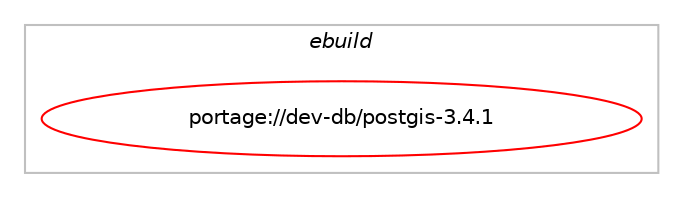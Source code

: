 digraph prolog {

# *************
# Graph options
# *************

newrank=true;
concentrate=true;
compound=true;
graph [rankdir=LR,fontname=Helvetica,fontsize=10,ranksep=1.5];#, ranksep=2.5, nodesep=0.2];
edge  [arrowhead=vee];
node  [fontname=Helvetica,fontsize=10];

# **********
# The ebuild
# **********

subgraph cluster_leftcol {
color=gray;
label=<<i>ebuild</i>>;
id [label="portage://dev-db/postgis-3.4.1", color=red, width=4, href="../dev-db/postgis-3.4.1.svg"];
}

# ****************
# The dependencies
# ****************

subgraph cluster_midcol {
color=gray;
label=<<i>dependencies</i>>;
subgraph cluster_compile {
fillcolor="#eeeeee";
style=filled;
label=<<i>compile</i>>;
# *** BEGIN UNKNOWN DEPENDENCY TYPE (TODO) ***
# id -> equal(use_conditional_group(positive,address-standardizer,portage://dev-db/postgis-3.4.1,[package_dependency(portage://dev-db/postgis-3.4.1,install,no,dev-libs,libpcre2,none,[,,],[],[])]))
# *** END UNKNOWN DEPENDENCY TYPE (TODO) ***

# *** BEGIN UNKNOWN DEPENDENCY TYPE (TODO) ***
# id -> equal(use_conditional_group(positive,doc,portage://dev-db/postgis-3.4.1,[package_dependency(portage://dev-db/postgis-3.4.1,install,no,app-text,docbook-xsl-stylesheets,none,[,,],[],[]),package_dependency(portage://dev-db/postgis-3.4.1,install,no,app-text,docbook-xml-dtd,none,[,,],[slot(4.5)],[]),package_dependency(portage://dev-db/postgis-3.4.1,install,no,dev-libs,libxslt,none,[,,],[],[]),package_dependency(portage://dev-db/postgis-3.4.1,install,no,virtual,imagemagick-tools,none,[,,],[],[use(enable(png),none)])]))
# *** END UNKNOWN DEPENDENCY TYPE (TODO) ***

# *** BEGIN UNKNOWN DEPENDENCY TYPE (TODO) ***
# id -> equal(use_conditional_group(positive,gtk,portage://dev-db/postgis-3.4.1,[package_dependency(portage://dev-db/postgis-3.4.1,install,no,x11-libs,gtk+,none,[,,],[slot(2)],[])]))
# *** END UNKNOWN DEPENDENCY TYPE (TODO) ***

# *** BEGIN UNKNOWN DEPENDENCY TYPE (TODO) ***
# id -> equal(use_conditional_group(positive,postgres_targets_postgres12,portage://dev-db/postgis-3.4.1,[package_dependency(portage://dev-db/postgis-3.4.1,install,no,dev-db,postgresql,none,[,,],[slot(12),equal],[use(enable(server),none)])]))
# *** END UNKNOWN DEPENDENCY TYPE (TODO) ***

# *** BEGIN UNKNOWN DEPENDENCY TYPE (TODO) ***
# id -> equal(use_conditional_group(positive,postgres_targets_postgres13,portage://dev-db/postgis-3.4.1,[package_dependency(portage://dev-db/postgis-3.4.1,install,no,dev-db,postgresql,none,[,,],[slot(13),equal],[use(enable(server),none)])]))
# *** END UNKNOWN DEPENDENCY TYPE (TODO) ***

# *** BEGIN UNKNOWN DEPENDENCY TYPE (TODO) ***
# id -> equal(use_conditional_group(positive,postgres_targets_postgres14,portage://dev-db/postgis-3.4.1,[package_dependency(portage://dev-db/postgis-3.4.1,install,no,dev-db,postgresql,none,[,,],[slot(14),equal],[use(enable(server),none)])]))
# *** END UNKNOWN DEPENDENCY TYPE (TODO) ***

# *** BEGIN UNKNOWN DEPENDENCY TYPE (TODO) ***
# id -> equal(use_conditional_group(positive,postgres_targets_postgres15,portage://dev-db/postgis-3.4.1,[package_dependency(portage://dev-db/postgis-3.4.1,install,no,dev-db,postgresql,none,[,,],[slot(15),equal],[use(enable(server),none)])]))
# *** END UNKNOWN DEPENDENCY TYPE (TODO) ***

# *** BEGIN UNKNOWN DEPENDENCY TYPE (TODO) ***
# id -> equal(use_conditional_group(positive,postgres_targets_postgres16,portage://dev-db/postgis-3.4.1,[package_dependency(portage://dev-db/postgis-3.4.1,install,no,dev-db,postgresql,none,[,,],[slot(16),equal],[use(enable(server),none)])]))
# *** END UNKNOWN DEPENDENCY TYPE (TODO) ***

# *** BEGIN UNKNOWN DEPENDENCY TYPE (TODO) ***
# id -> equal(package_dependency(portage://dev-db/postgis-3.4.1,install,no,dev-libs,json-c,none,[,,],any_same_slot,[]))
# *** END UNKNOWN DEPENDENCY TYPE (TODO) ***

# *** BEGIN UNKNOWN DEPENDENCY TYPE (TODO) ***
# id -> equal(package_dependency(portage://dev-db/postgis-3.4.1,install,no,dev-libs,libxml2,none,[,,],[slot(2)],[]))
# *** END UNKNOWN DEPENDENCY TYPE (TODO) ***

# *** BEGIN UNKNOWN DEPENDENCY TYPE (TODO) ***
# id -> equal(package_dependency(portage://dev-db/postgis-3.4.1,install,no,dev-libs,protobuf-c,none,[,,],any_same_slot,[]))
# *** END UNKNOWN DEPENDENCY TYPE (TODO) ***

# *** BEGIN UNKNOWN DEPENDENCY TYPE (TODO) ***
# id -> equal(package_dependency(portage://dev-db/postgis-3.4.1,install,no,sci-libs,gdal,greaterequal,[1.10.0,,,1.10.0],any_same_slot,[]))
# *** END UNKNOWN DEPENDENCY TYPE (TODO) ***

# *** BEGIN UNKNOWN DEPENDENCY TYPE (TODO) ***
# id -> equal(package_dependency(portage://dev-db/postgis-3.4.1,install,no,sci-libs,geos,greaterequal,[3.9.0,,,3.9.0],[],[]))
# *** END UNKNOWN DEPENDENCY TYPE (TODO) ***

# *** BEGIN UNKNOWN DEPENDENCY TYPE (TODO) ***
# id -> equal(package_dependency(portage://dev-db/postgis-3.4.1,install,no,sci-libs,proj,greaterequal,[6.1.0,,,6.1.0],any_same_slot,[]))
# *** END UNKNOWN DEPENDENCY TYPE (TODO) ***

# *** BEGIN UNKNOWN DEPENDENCY TYPE (TODO) ***
# id -> equal(package_dependency(portage://dev-db/postgis-3.4.1,install,no,virtual,pkgconfig,none,[,,],[],[]))
# *** END UNKNOWN DEPENDENCY TYPE (TODO) ***

}
subgraph cluster_compileandrun {
fillcolor="#eeeeee";
style=filled;
label=<<i>compile and run</i>>;
}
subgraph cluster_run {
fillcolor="#eeeeee";
style=filled;
label=<<i>run</i>>;
# *** BEGIN UNKNOWN DEPENDENCY TYPE (TODO) ***
# id -> equal(use_conditional_group(positive,address-standardizer,portage://dev-db/postgis-3.4.1,[package_dependency(portage://dev-db/postgis-3.4.1,run,no,dev-libs,libpcre2,none,[,,],[],[])]))
# *** END UNKNOWN DEPENDENCY TYPE (TODO) ***

# *** BEGIN UNKNOWN DEPENDENCY TYPE (TODO) ***
# id -> equal(use_conditional_group(positive,gtk,portage://dev-db/postgis-3.4.1,[package_dependency(portage://dev-db/postgis-3.4.1,run,no,x11-libs,gtk+,none,[,,],[slot(2)],[])]))
# *** END UNKNOWN DEPENDENCY TYPE (TODO) ***

# *** BEGIN UNKNOWN DEPENDENCY TYPE (TODO) ***
# id -> equal(use_conditional_group(positive,postgres_targets_postgres12,portage://dev-db/postgis-3.4.1,[package_dependency(portage://dev-db/postgis-3.4.1,run,no,dev-db,postgresql,none,[,,],[slot(12),equal],[use(enable(server),none)])]))
# *** END UNKNOWN DEPENDENCY TYPE (TODO) ***

# *** BEGIN UNKNOWN DEPENDENCY TYPE (TODO) ***
# id -> equal(use_conditional_group(positive,postgres_targets_postgres13,portage://dev-db/postgis-3.4.1,[package_dependency(portage://dev-db/postgis-3.4.1,run,no,dev-db,postgresql,none,[,,],[slot(13),equal],[use(enable(server),none)])]))
# *** END UNKNOWN DEPENDENCY TYPE (TODO) ***

# *** BEGIN UNKNOWN DEPENDENCY TYPE (TODO) ***
# id -> equal(use_conditional_group(positive,postgres_targets_postgres14,portage://dev-db/postgis-3.4.1,[package_dependency(portage://dev-db/postgis-3.4.1,run,no,dev-db,postgresql,none,[,,],[slot(14),equal],[use(enable(server),none)])]))
# *** END UNKNOWN DEPENDENCY TYPE (TODO) ***

# *** BEGIN UNKNOWN DEPENDENCY TYPE (TODO) ***
# id -> equal(use_conditional_group(positive,postgres_targets_postgres15,portage://dev-db/postgis-3.4.1,[package_dependency(portage://dev-db/postgis-3.4.1,run,no,dev-db,postgresql,none,[,,],[slot(15),equal],[use(enable(server),none)])]))
# *** END UNKNOWN DEPENDENCY TYPE (TODO) ***

# *** BEGIN UNKNOWN DEPENDENCY TYPE (TODO) ***
# id -> equal(use_conditional_group(positive,postgres_targets_postgres16,portage://dev-db/postgis-3.4.1,[package_dependency(portage://dev-db/postgis-3.4.1,run,no,dev-db,postgresql,none,[,,],[slot(16),equal],[use(enable(server),none)])]))
# *** END UNKNOWN DEPENDENCY TYPE (TODO) ***

# *** BEGIN UNKNOWN DEPENDENCY TYPE (TODO) ***
# id -> equal(package_dependency(portage://dev-db/postgis-3.4.1,run,no,dev-libs,json-c,none,[,,],any_same_slot,[]))
# *** END UNKNOWN DEPENDENCY TYPE (TODO) ***

# *** BEGIN UNKNOWN DEPENDENCY TYPE (TODO) ***
# id -> equal(package_dependency(portage://dev-db/postgis-3.4.1,run,no,dev-libs,libxml2,none,[,,],[slot(2)],[]))
# *** END UNKNOWN DEPENDENCY TYPE (TODO) ***

# *** BEGIN UNKNOWN DEPENDENCY TYPE (TODO) ***
# id -> equal(package_dependency(portage://dev-db/postgis-3.4.1,run,no,dev-libs,protobuf-c,none,[,,],any_same_slot,[]))
# *** END UNKNOWN DEPENDENCY TYPE (TODO) ***

# *** BEGIN UNKNOWN DEPENDENCY TYPE (TODO) ***
# id -> equal(package_dependency(portage://dev-db/postgis-3.4.1,run,no,sci-libs,gdal,greaterequal,[1.10.0,,,1.10.0],any_same_slot,[]))
# *** END UNKNOWN DEPENDENCY TYPE (TODO) ***

# *** BEGIN UNKNOWN DEPENDENCY TYPE (TODO) ***
# id -> equal(package_dependency(portage://dev-db/postgis-3.4.1,run,no,sci-libs,geos,greaterequal,[3.9.0,,,3.9.0],[],[]))
# *** END UNKNOWN DEPENDENCY TYPE (TODO) ***

# *** BEGIN UNKNOWN DEPENDENCY TYPE (TODO) ***
# id -> equal(package_dependency(portage://dev-db/postgis-3.4.1,run,no,sci-libs,proj,greaterequal,[6.1.0,,,6.1.0],any_same_slot,[]))
# *** END UNKNOWN DEPENDENCY TYPE (TODO) ***

}
}

# **************
# The candidates
# **************

subgraph cluster_choices {
rank=same;
color=gray;
label=<<i>candidates</i>>;

}

}
